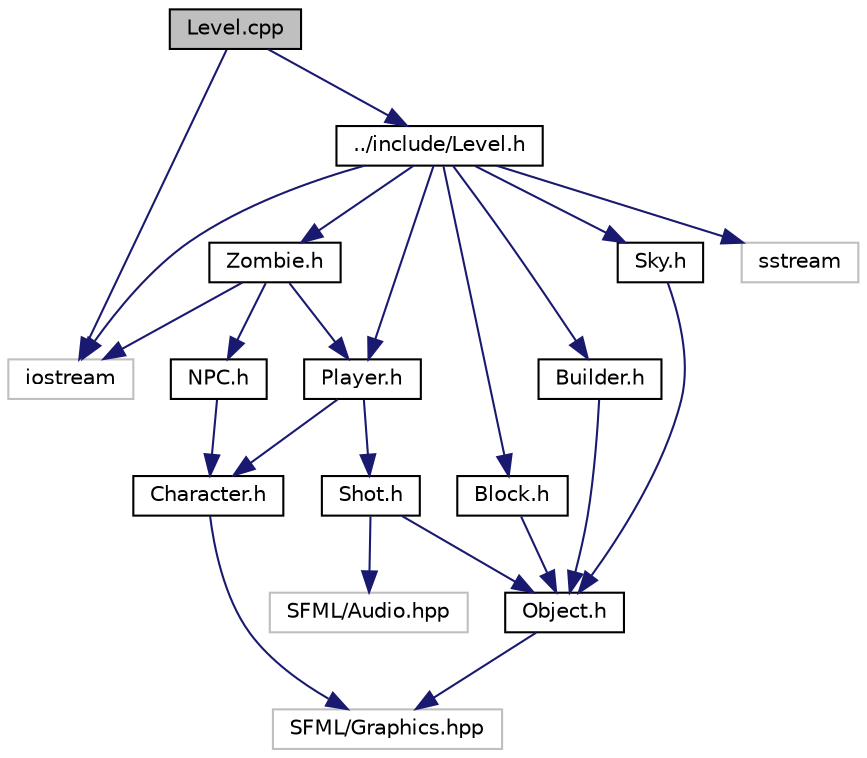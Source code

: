 digraph "Level.cpp"
{
  edge [fontname="Helvetica",fontsize="10",labelfontname="Helvetica",labelfontsize="10"];
  node [fontname="Helvetica",fontsize="10",shape=record];
  Node1 [label="Level.cpp",height=0.2,width=0.4,color="black", fillcolor="grey75", style="filled" fontcolor="black"];
  Node1 -> Node2 [color="midnightblue",fontsize="10",style="solid",fontname="Helvetica"];
  Node2 [label="iostream",height=0.2,width=0.4,color="grey75", fillcolor="white", style="filled"];
  Node1 -> Node3 [color="midnightblue",fontsize="10",style="solid",fontname="Helvetica"];
  Node3 [label="../include/Level.h",height=0.2,width=0.4,color="black", fillcolor="white", style="filled",URL="$_level_8h.html"];
  Node3 -> Node4 [color="midnightblue",fontsize="10",style="solid",fontname="Helvetica"];
  Node4 [label="Player.h",height=0.2,width=0.4,color="black", fillcolor="white", style="filled",URL="$_player_8h.html"];
  Node4 -> Node5 [color="midnightblue",fontsize="10",style="solid",fontname="Helvetica"];
  Node5 [label="Character.h",height=0.2,width=0.4,color="black", fillcolor="white", style="filled",URL="$_character_8h.html"];
  Node5 -> Node6 [color="midnightblue",fontsize="10",style="solid",fontname="Helvetica"];
  Node6 [label="SFML/Graphics.hpp",height=0.2,width=0.4,color="grey75", fillcolor="white", style="filled"];
  Node4 -> Node7 [color="midnightblue",fontsize="10",style="solid",fontname="Helvetica"];
  Node7 [label="Shot.h",height=0.2,width=0.4,color="black", fillcolor="white", style="filled",URL="$_shot_8h.html"];
  Node7 -> Node8 [color="midnightblue",fontsize="10",style="solid",fontname="Helvetica"];
  Node8 [label="Object.h",height=0.2,width=0.4,color="black", fillcolor="white", style="filled",URL="$_object_8h.html"];
  Node8 -> Node6 [color="midnightblue",fontsize="10",style="solid",fontname="Helvetica"];
  Node7 -> Node9 [color="midnightblue",fontsize="10",style="solid",fontname="Helvetica"];
  Node9 [label="SFML/Audio.hpp",height=0.2,width=0.4,color="grey75", fillcolor="white", style="filled"];
  Node3 -> Node10 [color="midnightblue",fontsize="10",style="solid",fontname="Helvetica"];
  Node10 [label="Block.h",height=0.2,width=0.4,color="black", fillcolor="white", style="filled",URL="$_block_8h.html"];
  Node10 -> Node8 [color="midnightblue",fontsize="10",style="solid",fontname="Helvetica"];
  Node3 -> Node11 [color="midnightblue",fontsize="10",style="solid",fontname="Helvetica"];
  Node11 [label="Builder.h",height=0.2,width=0.4,color="black", fillcolor="white", style="filled",URL="$_builder_8h.html"];
  Node11 -> Node8 [color="midnightblue",fontsize="10",style="solid",fontname="Helvetica"];
  Node3 -> Node12 [color="midnightblue",fontsize="10",style="solid",fontname="Helvetica"];
  Node12 [label="Sky.h",height=0.2,width=0.4,color="black", fillcolor="white", style="filled",URL="$_sky_8h.html"];
  Node12 -> Node8 [color="midnightblue",fontsize="10",style="solid",fontname="Helvetica"];
  Node3 -> Node13 [color="midnightblue",fontsize="10",style="solid",fontname="Helvetica"];
  Node13 [label="Zombie.h",height=0.2,width=0.4,color="black", fillcolor="white", style="filled",URL="$_zombie_8h.html"];
  Node13 -> Node14 [color="midnightblue",fontsize="10",style="solid",fontname="Helvetica"];
  Node14 [label="NPC.h",height=0.2,width=0.4,color="black", fillcolor="white", style="filled",URL="$_n_p_c_8h.html"];
  Node14 -> Node5 [color="midnightblue",fontsize="10",style="solid",fontname="Helvetica"];
  Node13 -> Node4 [color="midnightblue",fontsize="10",style="solid",fontname="Helvetica"];
  Node13 -> Node2 [color="midnightblue",fontsize="10",style="solid",fontname="Helvetica"];
  Node3 -> Node2 [color="midnightblue",fontsize="10",style="solid",fontname="Helvetica"];
  Node3 -> Node15 [color="midnightblue",fontsize="10",style="solid",fontname="Helvetica"];
  Node15 [label="sstream",height=0.2,width=0.4,color="grey75", fillcolor="white", style="filled"];
}
